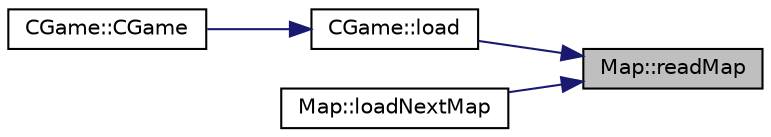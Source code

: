 digraph "Map::readMap"
{
 // LATEX_PDF_SIZE
  edge [fontname="Helvetica",fontsize="10",labelfontname="Helvetica",labelfontsize="10"];
  node [fontname="Helvetica",fontsize="10",shape=record];
  rankdir="RL";
  Node1 [label="Map::readMap",height=0.2,width=0.4,color="black", fillcolor="grey75", style="filled", fontcolor="black",tooltip=" "];
  Node1 -> Node2 [dir="back",color="midnightblue",fontsize="10",style="solid",fontname="Helvetica"];
  Node2 [label="CGame::load",height=0.2,width=0.4,color="black", fillcolor="white", style="filled",URL="$classCGame.html#a9945af5487d059db1d7119ae16cd2dd3",tooltip=" "];
  Node2 -> Node3 [dir="back",color="midnightblue",fontsize="10",style="solid",fontname="Helvetica"];
  Node3 [label="CGame::CGame",height=0.2,width=0.4,color="black", fillcolor="white", style="filled",URL="$classCGame.html#a68085be13e3fe743b90b57f69c92e140",tooltip=" "];
  Node1 -> Node4 [dir="back",color="midnightblue",fontsize="10",style="solid",fontname="Helvetica"];
  Node4 [label="Map::loadNextMap",height=0.2,width=0.4,color="black", fillcolor="white", style="filled",URL="$classMap.html#a0a1bc119b284fc82e2f3b1c2956b4381",tooltip=" "];
}
